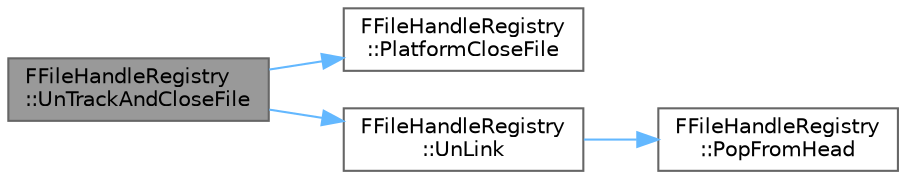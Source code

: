 digraph "FFileHandleRegistry::UnTrackAndCloseFile"
{
 // INTERACTIVE_SVG=YES
 // LATEX_PDF_SIZE
  bgcolor="transparent";
  edge [fontname=Helvetica,fontsize=10,labelfontname=Helvetica,labelfontsize=10];
  node [fontname=Helvetica,fontsize=10,shape=box,height=0.2,width=0.4];
  rankdir="LR";
  Node1 [id="Node000001",label="FFileHandleRegistry\l::UnTrackAndCloseFile",height=0.2,width=0.4,color="gray40", fillcolor="grey60", style="filled", fontcolor="black",tooltip=" "];
  Node1 -> Node2 [id="edge1_Node000001_Node000002",color="steelblue1",style="solid",tooltip=" "];
  Node2 [id="Node000002",label="FFileHandleRegistry\l::PlatformCloseFile",height=0.2,width=0.4,color="grey40", fillcolor="white", style="filled",URL="$d1/dee/classFFileHandleRegistry.html#a3f4cab507dcd32ef8bb65cecd344670e",tooltip=" "];
  Node1 -> Node3 [id="edge2_Node000001_Node000003",color="steelblue1",style="solid",tooltip=" "];
  Node3 [id="Node000003",label="FFileHandleRegistry\l::UnLink",height=0.2,width=0.4,color="grey40", fillcolor="white", style="filled",URL="$d1/dee/classFFileHandleRegistry.html#a13f78a52160510cbb1eb1b9670b66ca6",tooltip=" "];
  Node3 -> Node4 [id="edge3_Node000003_Node000004",color="steelblue1",style="solid",tooltip=" "];
  Node4 [id="Node000004",label="FFileHandleRegistry\l::PopFromHead",height=0.2,width=0.4,color="grey40", fillcolor="white", style="filled",URL="$d1/dee/classFFileHandleRegistry.html#ad0ab6001e57592f39f11b07737c4348a",tooltip=" "];
}
